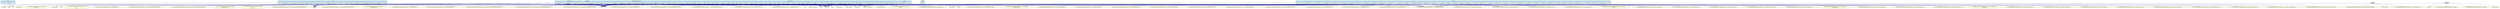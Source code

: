 digraph ModuleDependencies {
  rankdir=TB;
  compound=true;
  node [shape=box, style=filled, fillcolor=lightgrey];
  edge [color=navy, penwidth=1];

  subgraph cluster_0 {
    label="tools";
    style=filled;
    color=lightblue;
    node [style=filled, fillcolor=white];

    "astConverter.cts" [label="astConverter", tooltip="tools/astConverter.cts"];
    "dependencyGraph.cts" [label="dependencyGraph", tooltip="tools/dependencyGraph.cts"];
  }

  subgraph cluster_1 {
    label="lib";
    style=filled;
    color=lightblue;
    node [style=filled, fillcolor=white];

    "utils.ts" [label="utils", tooltip="lib/utils.ts"];
    "three.ts" [label="three", tooltip="lib/three.ts"];
    "logger.ts" [label="logger", tooltip="lib/logger.ts"];
    "pbrMaterialManager.ts" [label="pbrMaterialManager", tooltip="lib/pbrMaterialManager.ts"];
    "materials.ts" [label="materials", tooltip="lib/materials.ts"];
    "wallUtils.ts" [label="wallUtils", tooltip="lib/wallUtils.ts"];
    "roomLayouts.ts" [label="roomLayouts", tooltip="lib/roomLayouts.ts"];
    "defaultLayers.ts" [label="defaultLayers", tooltip="lib/defaultLayers.ts"];
    "modelManager.ts" [label="modelManager", tooltip="lib/modelManager.ts"];
    "geometry.ts" [label="geometry", tooltip="lib/geometry.ts"];
    "floorplanManager.ts" [label="floorplanManager", tooltip="lib/floorplanManager.ts"];
    "applianceCatalog.ts" [label="applianceCatalog", tooltip="lib/applianceCatalog.ts"];
    "generateModel.ts" [label="generateModel", tooltip="lib/generateModel.ts"];
    "materialPresetHelpers.ts" [label="materialPresetHelpers", tooltip="lib/materialPresetHelpers.ts"];
    "materialPresets.ts" [label="materialPresets", tooltip="lib/materialPresets.ts"];
    "materialUtils.ts" [label="materialUtils", tooltip="lib/materialUtils.ts"];
    "supabase.ts" [label="supabase", tooltip="lib/supabase.ts"];
  }

  subgraph cluster_2 {
    label="components/ui";
    style=filled;
    color=lightblue;
    node [style=filled, fillcolor=white];

    "card.tsx" [label="card", tooltip="components/ui/card.tsx"];
    "button.tsx" [label="button", tooltip="components/ui/button.tsx"];
    "scroll-area.tsx" [label="scroll-area", tooltip="components/ui/scroll-area.tsx"];
    "label.tsx" [label="label", tooltip="components/ui/label.tsx"];
    "input.tsx" [label="input", tooltip="components/ui/input.tsx"];
    "dialog.tsx" [label="dialog", tooltip="components/ui/dialog.tsx"];
    "tabs.tsx" [label="tabs", tooltip="components/ui/tabs.tsx"];
    "accordion.tsx" [label="accordion", tooltip="components/ui/accordion.tsx"];
    "alert-dialog.tsx" [label="alert-dialog", tooltip="components/ui/alert-dialog.tsx"];
    "alert.tsx" [label="alert", tooltip="components/ui/alert.tsx"];
    "aspect-ratio.tsx" [label="aspect-ratio", tooltip="components/ui/aspect-ratio.tsx"];
    "avatar.tsx" [label="avatar", tooltip="components/ui/avatar.tsx"];
    "badge.tsx" [label="badge", tooltip="components/ui/badge.tsx"];
    "calendar.tsx" [label="calendar", tooltip="components/ui/calendar.tsx"];
    "carousel.tsx" [label="carousel", tooltip="components/ui/carousel.tsx"];
    "checkbox.tsx" [label="checkbox", tooltip="components/ui/checkbox.tsx"];
    "collapsible.tsx" [label="collapsible", tooltip="components/ui/collapsible.tsx"];
    "command.tsx" [label="command", tooltip="components/ui/command.tsx"];
    "context-menu.tsx" [label="context-menu", tooltip="components/ui/context-menu.tsx"];
    "popover.tsx" [label="popover", tooltip="components/ui/popover.tsx"];
    "date-picker-with-range.tsx" [label="date-picker-with-range", tooltip="components/ui/date-picker-with-range.tsx"];
    "drawer.tsx" [label="drawer", tooltip="components/ui/drawer.tsx"];
    "dropdown-menu.tsx" [label="dropdown-menu", tooltip="components/ui/dropdown-menu.tsx"];
    "form.tsx" [label="form", tooltip="components/ui/form.tsx"];
    "hover-card.tsx" [label="hover-card", tooltip="components/ui/hover-card.tsx"];
    "menubar.tsx" [label="menubar", tooltip="components/ui/menubar.tsx"];
    "navigation-menu.tsx" [label="navigation-menu", tooltip="components/ui/navigation-menu.tsx"];
    "pagination.tsx" [label="pagination", tooltip="components/ui/pagination.tsx"];
    "progress.tsx" [label="progress", tooltip="components/ui/progress.tsx"];
    "radio-group.tsx" [label="radio-group", tooltip="components/ui/radio-group.tsx"];
    "resizable.tsx" [label="resizable", tooltip="components/ui/resizable.tsx"];
    "select.tsx" [label="select", tooltip="components/ui/select.tsx"];
    "separator.tsx" [label="separator", tooltip="components/ui/separator.tsx"];
    "sheet.tsx" [label="sheet", tooltip="components/ui/sheet.tsx"];
    "skeleton.tsx" [label="skeleton", tooltip="components/ui/skeleton.tsx"];
    "slider.tsx" [label="slider", tooltip="components/ui/slider.tsx"];
    "switch.tsx" [label="switch", tooltip="components/ui/switch.tsx"];
    "table.tsx" [label="table", tooltip="components/ui/table.tsx"];
    "textarea.tsx" [label="textarea", tooltip="components/ui/textarea.tsx"];
    "toast.tsx" [label="toast", tooltip="components/ui/toast.tsx"];
    "use-toast.ts" [label="use-toast", tooltip="components/ui/use-toast.ts"];
    "toaster.tsx" [label="toaster", tooltip="components/ui/toaster.tsx"];
    "toggle.tsx" [label="toggle", tooltip="components/ui/toggle.tsx"];
    "tooltip.tsx" [label="tooltip", tooltip="components/ui/tooltip.tsx"];
  }

  subgraph cluster_3 {
    label="components/floorplanner";
    style=filled;
    color=lightblue;
    node [style=filled, fillcolor=white];

    "LayersPanel.tsx" [label="LayersPanel", tooltip="components/floorplanner/LayersPanel.tsx"];
    "Toolbar.tsx" [label="Toolbar", tooltip="components/floorplanner/Toolbar.tsx"];
    "ThreeMaterialRenderer.tsx" [label="ThreeMaterialRenderer", tooltip="components/floorplanner/ThreeMaterialRenderer.tsx"];
    "ThreeRoomRenderer.tsx" [label="ThreeRoomRenderer", tooltip="components/floorplanner/ThreeRoomRenderer.tsx"];
    "Canvas.tsx" [label="Canvas", tooltip="components/floorplanner/Canvas.tsx"];
    "PropertiesPanel.tsx" [label="PropertiesPanel", tooltip="components/floorplanner/PropertiesPanel.tsx"];
    "ActionBar.tsx" [label="ActionBar", tooltip="components/floorplanner/ActionBar.tsx"];
    "CatalogDialog.tsx" [label="CatalogDialog", tooltip="components/floorplanner/CatalogDialog.tsx"];
    "CabinetDialog.tsx" [label="CabinetDialog", tooltip="components/floorplanner/CabinetDialog.tsx"];
    "MaterialRenderer.tsx" [label="MaterialRenderer", tooltip="components/floorplanner/MaterialRenderer.tsx"];
    "RoomElement.tsx" [label="RoomElement", tooltip="components/floorplanner/RoomElement.tsx"];
    "SaveLoadDialog.tsx" [label="SaveLoadDialog", tooltip="components/floorplanner/SaveLoadDialog.tsx"];
    "Toolbar.stories.tsx" [label="Toolbar.stories", tooltip="components/floorplanner/Toolbar.stories.tsx"];
  }

  subgraph cluster_4 {
    label="types";
    style=filled;
    color=lightblue;
    node [style=filled, fillcolor=white];

    "materials.ts" [label="materials", tooltip="types/materials.ts"];
    "shared.ts" [label="shared", tooltip="types/shared.ts"];
  }

  subgraph cluster_5 {
    label="components";
    style=filled;
    color=lightblue;
    node [style=filled, fillcolor=white];

    "home.tsx" [label="home", tooltip="components/home.tsx"];
    "ThreeMaterialRenderer.tsx" [label="ThreeMaterialRenderer", tooltip="components/ThreeMaterialRenderer.tsx"];
    "ObjModelTest.tsx" [label="ObjModelTest", tooltip="components/ObjModelTest.tsx"];
    "AddApplianceDialog.tsx" [label="AddApplianceDialog", tooltip="components/AddApplianceDialog.tsx"];
    "CatalogDialog.tsx" [label="CatalogDialog", tooltip="components/CatalogDialog.tsx"];
    "ThreeMaterialViewer.tsx" [label="ThreeMaterialViewer", tooltip="components/ThreeMaterialViewer.tsx"];
    "Toolbar.tsx" [label="Toolbar", tooltip="components/Toolbar.tsx"];
  }

  subgraph cluster_6 {
    label="hooks";
    style=filled;
    color=lightblue;
    node [style=filled, fillcolor=white];

    "useModel.ts" [label="useModel", tooltip="hooks/useModel.ts"];
    "useMaterialPreset.ts" [label="useMaterialPreset", tooltip="hooks/useMaterialPreset.ts"];
  }

  subgraph cluster_7 {
    label="lib/shaders";
    style=filled;
    color=lightblue;
    node [style=filled, fillcolor=white];

    "brushedMetal.ts" [label="brushedMetal", tooltip="lib/shaders/brushedMetal.ts"];
  }

  subgraph cluster_8 {
    label="stories";
    style=filled;
    color=lightblue;
    node [style=filled, fillcolor=white];

    "accordion.stories.tsx" [label="accordion.stories", tooltip="stories/accordion.stories.tsx"];
    "alert-dialog.stories.tsx" [label="alert-dialog.stories", tooltip="stories/alert-dialog.stories.tsx"];
    "alert.stories.tsx" [label="alert.stories", tooltip="stories/alert.stories.tsx"];
    "aspect-ratio.stories.tsx" [label="aspect-ratio.stories", tooltip="stories/aspect-ratio.stories.tsx"];
    "avatar.stories.tsx" [label="avatar.stories", tooltip="stories/avatar.stories.tsx"];
    "badge.stories.tsx" [label="badge.stories", tooltip="stories/badge.stories.tsx"];
    "button.stories.tsx" [label="button.stories", tooltip="stories/button.stories.tsx"];
    "calendar.stories.tsx" [label="calendar.stories", tooltip="stories/calendar.stories.tsx"];
    "card.stories.tsx" [label="card.stories", tooltip="stories/card.stories.tsx"];
    "carousel.stories.tsx" [label="carousel.stories", tooltip="stories/carousel.stories.tsx"];
    "checkbox.stories.tsx" [label="checkbox.stories", tooltip="stories/checkbox.stories.tsx"];
    "collapsible.stories.tsx" [label="collapsible.stories", tooltip="stories/collapsible.stories.tsx"];
    "command.stories.tsx" [label="command.stories", tooltip="stories/command.stories.tsx"];
    "context-menu.stories.tsx" [label="context-menu.stories", tooltip="stories/context-menu.stories.tsx"];
    "dialog.stories.tsx" [label="dialog.stories", tooltip="stories/dialog.stories.tsx"];
    "drawer.stories.tsx" [label="drawer.stories", tooltip="stories/drawer.stories.tsx"];
    "dropdown-menu.stories.tsx" [label="dropdown-menu.stories", tooltip="stories/dropdown-menu.stories.tsx"];
    "floorplanner-canvas.stories.tsx" [label="floorplanner-canvas.stories", tooltip="stories/floorplanner-canvas.stories.tsx"];
    "floorplanner-toolbar.stories.tsx" [label="floorplanner-toolbar.stories", tooltip="stories/floorplanner-toolbar.stories.tsx"];
    "hover-card.stories.tsx" [label="hover-card.stories", tooltip="stories/hover-card.stories.tsx"];
    "input.stories.tsx" [label="input.stories", tooltip="stories/input.stories.tsx"];
    "label.stories.tsx" [label="label.stories", tooltip="stories/label.stories.tsx"];
    "menubar.stories.tsx" [label="menubar.stories", tooltip="stories/menubar.stories.tsx"];
    "navigation-menu.stories.tsx" [label="navigation-menu.stories", tooltip="stories/navigation-menu.stories.tsx"];
    "pagination.stories.tsx" [label="pagination.stories", tooltip="stories/pagination.stories.tsx"];
    "popover.stories.tsx" [label="popover.stories", tooltip="stories/popover.stories.tsx"];
    "progress.stories.tsx" [label="progress.stories", tooltip="stories/progress.stories.tsx"];
    "radio-group.stories.tsx" [label="radio-group.stories", tooltip="stories/radio-group.stories.tsx"];
    "resizable.stories.tsx" [label="resizable.stories", tooltip="stories/resizable.stories.tsx"];
    "scroll-area.stories.tsx" [label="scroll-area.stories", tooltip="stories/scroll-area.stories.tsx"];
    "select.stories.tsx" [label="select.stories", tooltip="stories/select.stories.tsx"];
    "separator.stories.tsx" [label="separator.stories", tooltip="stories/separator.stories.tsx"];
    "sheet.stories.tsx" [label="sheet.stories", tooltip="stories/sheet.stories.tsx"];
    "skeleton.stories.tsx" [label="skeleton.stories", tooltip="stories/skeleton.stories.tsx"];
    "slider.stories.tsx" [label="slider.stories", tooltip="stories/slider.stories.tsx"];
    "switch.stories.tsx" [label="switch.stories", tooltip="stories/switch.stories.tsx"];
    "table.stories.tsx" [label="table.stories", tooltip="stories/table.stories.tsx"];
    "tabs.stories.tsx" [label="tabs.stories", tooltip="stories/tabs.stories.tsx"];
    "textarea.stories.tsx" [label="textarea.stories", tooltip="stories/textarea.stories.tsx"];
    "toggle.stories.tsx" [label="toggle.stories", tooltip="stories/toggle.stories.tsx"];
    "tooltip.stories.tsx" [label="tooltip.stories", tooltip="stories/tooltip.stories.tsx"];
  }

  subgraph cluster_9 {
    label="utils";
    style=filled;
    color=lightblue;
    node [style=filled, fillcolor=white];

    "materialUtils.ts" [label="materialUtils", tooltip="utils/materialUtils.ts"];
  }

  "typescript" [shape=ellipse, style=filled, fillcolor=lightyellow];
  "astConverter.cts" -> "typescript";
  "fs" [shape=ellipse, style=filled, fillcolor=lightyellow];
  "astConverter.cts" -> "fs";
  "path" [shape=ellipse, style=filled, fillcolor=lightyellow];
  "astConverter.cts" -> "path";
  "dependencyGraph.cts" -> "typescript";
  "dependencyGraph.cts" -> "fs";
  "dependencyGraph.cts" -> "path";
  "clsx" [shape=ellipse, style=filled, fillcolor=lightyellow];
  "utils.ts" -> "clsx";
  "tailwind-merge" [shape=ellipse, style=filled, fillcolor=lightyellow];
  "utils.ts" -> "tailwind-merge";
  "react" [shape=ellipse, style=filled, fillcolor=lightyellow];
  "card.tsx" -> "react";
  "@" [shape=ellipse, style=filled, fillcolor=lightyellow];
  "card.tsx" -> "@";
  "button.tsx" -> "react";
  "@radix-ui" [shape=ellipse, style=filled, fillcolor=lightyellow];
  "button.tsx" -> "@radix-ui";
  "class-variance-authority" [shape=ellipse, style=filled, fillcolor=lightyellow];
  "button.tsx" -> "class-variance-authority";
  "button.tsx" -> "@";
  "scroll-area.tsx" -> "react";
  "scroll-area.tsx" -> "@radix-ui";
  "scroll-area.tsx" -> "@";
  "LayersPanel.tsx" -> "react";
  "C:\Users\ftbal\TEMPOPLANNER\TempoPlanner-1\src\components\ui\card.tsx" [shape=ellipse, style=filled, fillcolor=lightyellow];
  "LayersPanel.tsx" -> "C:\Users\ftbal\TEMPOPLANNER\TempoPlanner-1\src\components\ui\card.tsx";
  "C:\Users\ftbal\TEMPOPLANNER\TempoPlanner-1\src\components\ui\button.tsx" [shape=ellipse, style=filled, fillcolor=lightyellow];
  "LayersPanel.tsx" -> "C:\Users\ftbal\TEMPOPLANNER\TempoPlanner-1\src\components\ui\button.tsx";
  "C:\Users\ftbal\TEMPOPLANNER\TempoPlanner-1\src\components\ui\scroll-area.tsx" [shape=ellipse, style=filled, fillcolor=lightyellow];
  "LayersPanel.tsx" -> "C:\Users\ftbal\TEMPOPLANNER\TempoPlanner-1\src\components\ui\scroll-area.tsx";
  "lucide-react" [shape=ellipse, style=filled, fillcolor=lightyellow];
  "LayersPanel.tsx" -> "lucide-react";
  "Toolbar.tsx" -> "react";
  "Toolbar.tsx" -> "C:\Users\ftbal\TEMPOPLANNER\TempoPlanner-1\src\components\ui\card.tsx";
  "Toolbar.tsx" -> "C:\Users\ftbal\TEMPOPLANNER\TempoPlanner-1\src\components\ui\button.tsx";
  "Toolbar.tsx" -> "C:\Users\ftbal\TEMPOPLANNER\TempoPlanner-1\src\components\ui\scroll-area.tsx";
  "C:\Users\ftbal\TEMPOPLANNER\TempoPlanner-1\src\components\floorplanner\LayersPanel.tsx" [shape=ellipse, style=filled, fillcolor=lightyellow];
  "Toolbar.tsx" -> "C:\Users\ftbal\TEMPOPLANNER\TempoPlanner-1\src\components\floorplanner\LayersPanel.tsx";
  "Toolbar.tsx" -> "lucide-react";
  "three.ts" -> "three";
  "three.ts" -> "three";
  "three.ts" -> "three";
  "materials.ts" -> "@";
  "C:\Users\ftbal\TEMPOPLANNER\TempoPlanner-1\src\types\materials.ts" [shape=ellipse, style=filled, fillcolor=lightyellow];
  "shared.ts" -> "C:\Users\ftbal\TEMPOPLANNER\TempoPlanner-1\src\types\materials.ts";
  "shared.ts" -> "react";
  "C:\Users\ftbal\TEMPOPLANNER\TempoPlanner-1\src\lib\three.ts" [shape=ellipse, style=filled, fillcolor=lightyellow];
  "pbrMaterialManager.ts" -> "C:\Users\ftbal\TEMPOPLANNER\TempoPlanner-1\src\lib\three.ts";
  "pbrMaterialManager.ts" -> "C:\Users\ftbal\TEMPOPLANNER\TempoPlanner-1\src\types\materials.ts";
  "C:\Users\ftbal\TEMPOPLANNER\TempoPlanner-1\src\lib\logger.ts" [shape=ellipse, style=filled, fillcolor=lightyellow];
  "pbrMaterialManager.ts" -> "C:\Users\ftbal\TEMPOPLANNER\TempoPlanner-1\src\lib\logger.ts";
  "ThreeMaterialRenderer.tsx" -> "react";
  "ThreeMaterialRenderer.tsx" -> "@";
  "ThreeMaterialRenderer.tsx" -> "@";
  "ThreeMaterialRenderer.tsx" -> "@";
  "ThreeMaterialRenderer.tsx" -> "three";
  "ThreeRoomRenderer.tsx" -> "react";
  "ThreeRoomRenderer.tsx" -> "@";
  "ThreeRoomRenderer.tsx" -> "three";
  "materials.ts" -> "@";
  "wallUtils.ts" -> "@";
  "Canvas.tsx" -> "react";
  "Canvas.tsx" -> "C:\Users\ftbal\TEMPOPLANNER\TempoPlanner-1\src\components\floorplanner\LayersPanel.tsx";
  "C:\Users\ftbal\TEMPOPLANNER\TempoPlanner-1\src\components\floorplanner\ThreeMaterialRenderer.tsx" [shape=ellipse, style=filled, fillcolor=lightyellow];
  "Canvas.tsx" -> "C:\Users\ftbal\TEMPOPLANNER\TempoPlanner-1\src\components\floorplanner\ThreeMaterialRenderer.tsx";
  "C:\Users\ftbal\TEMPOPLANNER\TempoPlanner-1\src\components\floorplanner\ThreeRoomRenderer.tsx" [shape=ellipse, style=filled, fillcolor=lightyellow];
  "Canvas.tsx" -> "C:\Users\ftbal\TEMPOPLANNER\TempoPlanner-1\src\components\floorplanner\ThreeRoomRenderer.tsx";
  "Canvas.tsx" -> "@";
  "Canvas.tsx" -> "@";
  "Canvas.tsx" -> "@";
  "Canvas.tsx" -> "@";
  "Canvas.tsx" -> "@";
  "label.tsx" -> "react";
  "label.tsx" -> "@radix-ui";
  "label.tsx" -> "class-variance-authority";
  "label.tsx" -> "@";
  "input.tsx" -> "react";
  "input.tsx" -> "@";
  "PropertiesPanel.tsx" -> "react";
  "PropertiesPanel.tsx" -> "C:\Users\ftbal\TEMPOPLANNER\TempoPlanner-1\src\components\ui\card.tsx";
  "C:\Users\ftbal\TEMPOPLANNER\TempoPlanner-1\src\components\ui\label.tsx" [shape=ellipse, style=filled, fillcolor=lightyellow];
  "PropertiesPanel.tsx" -> "C:\Users\ftbal\TEMPOPLANNER\TempoPlanner-1\src\components\ui\label.tsx";
  "C:\Users\ftbal\TEMPOPLANNER\TempoPlanner-1\src\components\ui\input.tsx" [shape=ellipse, style=filled, fillcolor=lightyellow];
  "PropertiesPanel.tsx" -> "C:\Users\ftbal\TEMPOPLANNER\TempoPlanner-1\src\components\ui\input.tsx";
  "ActionBar.tsx" -> "react";
  "ActionBar.tsx" -> "C:\Users\ftbal\TEMPOPLANNER\TempoPlanner-1\src\components\ui\button.tsx";
  "ActionBar.tsx" -> "lucide-react";
  "dialog.tsx" -> "react";
  "dialog.tsx" -> "@radix-ui";
  "dialog.tsx" -> "@radix-ui";
  "dialog.tsx" -> "@";
  "tabs.tsx" -> "react";
  "tabs.tsx" -> "@radix-ui";
  "tabs.tsx" -> "@";
  "roomLayouts.ts" -> "@";
  "CatalogDialog.tsx" -> "react";
  "CatalogDialog.tsx" -> "@";
  "CatalogDialog.tsx" -> "@";
  "CatalogDialog.tsx" -> "@";
  "CatalogDialog.tsx" -> "@";
  "CatalogDialog.tsx" -> "@";
  "CatalogDialog.tsx" -> "@";
  "CatalogDialog.tsx" -> "lucide-react";
  "defaultLayers.ts" -> "@";
  "home.tsx" -> "react";
  "C:\Users\ftbal\TEMPOPLANNER\TempoPlanner-1\src\components\floorplanner\Toolbar.tsx" [shape=ellipse, style=filled, fillcolor=lightyellow];
  "home.tsx" -> "C:\Users\ftbal\TEMPOPLANNER\TempoPlanner-1\src\components\floorplanner\Toolbar.tsx";
  "C:\Users\ftbal\TEMPOPLANNER\TempoPlanner-1\src\components\floorplanner\Canvas.tsx" [shape=ellipse, style=filled, fillcolor=lightyellow];
  "home.tsx" -> "C:\Users\ftbal\TEMPOPLANNER\TempoPlanner-1\src\components\floorplanner\Canvas.tsx";
  "C:\Users\ftbal\TEMPOPLANNER\TempoPlanner-1\src\components\floorplanner\PropertiesPanel.tsx" [shape=ellipse, style=filled, fillcolor=lightyellow];
  "home.tsx" -> "C:\Users\ftbal\TEMPOPLANNER\TempoPlanner-1\src\components\floorplanner\PropertiesPanel.tsx";
  "C:\Users\ftbal\TEMPOPLANNER\TempoPlanner-1\src\components\floorplanner\ActionBar.tsx" [shape=ellipse, style=filled, fillcolor=lightyellow];
  "home.tsx" -> "C:\Users\ftbal\TEMPOPLANNER\TempoPlanner-1\src\components\floorplanner\ActionBar.tsx";
  "C:\Users\ftbal\TEMPOPLANNER\TempoPlanner-1\src\components\floorplanner\CatalogDialog.tsx" [shape=ellipse, style=filled, fillcolor=lightyellow];
  "home.tsx" -> "C:\Users\ftbal\TEMPOPLANNER\TempoPlanner-1\src\components\floorplanner\CatalogDialog.tsx";
  "home.tsx" -> "@";
  "C:\Users\ftbal\TEMPOPLANNER\TempoPlanner-1\src\lib\defaultLayers.ts" [shape=ellipse, style=filled, fillcolor=lightyellow];
  "home.tsx" -> "C:\Users\ftbal\TEMPOPLANNER\TempoPlanner-1\src\lib\defaultLayers.ts";
  "C:\Users\ftbal\TEMPOPLANNER\TempoPlanner-1\src\lib\roomLayouts.ts" [shape=ellipse, style=filled, fillcolor=lightyellow];
  "home.tsx" -> "C:\Users\ftbal\TEMPOPLANNER\TempoPlanner-1\src\lib\roomLayouts.ts";
  "modelManager.ts" -> "C:\Users\ftbal\TEMPOPLANNER\TempoPlanner-1\src\lib\three.ts";
  "modelManager.ts" -> "three";
  "modelManager.ts" -> "three";
  "modelManager.ts" -> "three";
  "modelManager.ts" -> "three";
  "modelManager.ts" -> "C:\Users\ftbal\TEMPOPLANNER\TempoPlanner-1\src\lib\logger.ts";
  "useModel.ts" -> "react";
  "useMaterialPreset.ts" -> "react";
  "useMaterialPreset.ts" -> "C:\Users\ftbal\TEMPOPLANNER\TempoPlanner-1\src\types\materials.ts";
  "ThreeMaterialRenderer.tsx" -> "react";
  "ThreeMaterialRenderer.tsx" -> "@";
  "ThreeMaterialRenderer.tsx" -> "three";
  "ThreeMaterialRenderer.tsx" -> "three";
  "ThreeMaterialRenderer.tsx" -> "three";
  "C:\Users\ftbal\TEMPOPLANNER\TempoPlanner-1\src\lib\modelManager.ts" [shape=ellipse, style=filled, fillcolor=lightyellow];
  "ThreeMaterialRenderer.tsx" -> "C:\Users\ftbal\TEMPOPLANNER\TempoPlanner-1\src\lib\modelManager.ts";
  "C:\Users\ftbal\TEMPOPLANNER\TempoPlanner-1\src\hooks\useModel.ts" [shape=ellipse, style=filled, fillcolor=lightyellow];
  "ThreeMaterialRenderer.tsx" -> "C:\Users\ftbal\TEMPOPLANNER\TempoPlanner-1\src\hooks\useModel.ts";
  "C:\Users\ftbal\TEMPOPLANNER\TempoPlanner-1\src\hooks\useMaterialPreset.ts" [shape=ellipse, style=filled, fillcolor=lightyellow];
  "ThreeMaterialRenderer.tsx" -> "C:\Users\ftbal\TEMPOPLANNER\TempoPlanner-1\src\hooks\useMaterialPreset.ts";
  "ThreeMaterialRenderer.tsx" -> "@";
  "ThreeMaterialRenderer.tsx" -> "@";
  "ThreeMaterialRenderer.tsx" -> "@";
  "ThreeMaterialRenderer.tsx" -> "@";
  "ObjModelTest.tsx" -> "react";
  "ObjModelTest.tsx" -> "@";
  "C:\Users\ftbal\TEMPOPLANNER\TempoPlanner-1\src\components\ThreeMaterialRenderer.tsx" [shape=ellipse, style=filled, fillcolor=lightyellow];
  "ObjModelTest.tsx" -> "C:\Users\ftbal\TEMPOPLANNER\TempoPlanner-1\src\components\ThreeMaterialRenderer.tsx";
  "react-router-dom" [shape=ellipse, style=filled, fillcolor=lightyellow];
  "App.tsx" -> "react-router-dom";
  "C:\Users\ftbal\TEMPOPLANNER\TempoPlanner-1\src\components\home.tsx" [shape=ellipse, style=filled, fillcolor=lightyellow];
  "App.tsx" -> "C:\Users\ftbal\TEMPOPLANNER\TempoPlanner-1\src\components\home.tsx";
  "C:\Users\ftbal\TEMPOPLANNER\TempoPlanner-1\src\components\ObjModelTest.tsx" [shape=ellipse, style=filled, fillcolor=lightyellow];
  "App.tsx" -> "C:\Users\ftbal\TEMPOPLANNER\TempoPlanner-1\src\components\ObjModelTest.tsx";
  "App.tsx" -> "react";
  "main.tsx" -> "react";
  "react-dom" [shape=ellipse, style=filled, fillcolor=lightyellow];
  "main.tsx" -> "react-dom";
  "C:\Users\ftbal\TEMPOPLANNER\TempoPlanner-1\src\App.tsx" [shape=ellipse, style=filled, fillcolor=lightyellow];
  "main.tsx" -> "C:\Users\ftbal\TEMPOPLANNER\TempoPlanner-1\src\App.tsx";
  "C:\Users\ftbal\TEMPOPLANNER\TempoPlanner-1\src\index.css" [shape=ellipse, style=filled, fillcolor=lightyellow];
  "main.tsx" -> "C:\Users\ftbal\TEMPOPLANNER\TempoPlanner-1\src\index.css";
  "tempo-devtools" [shape=ellipse, style=filled, fillcolor=lightyellow];
  "main.tsx" -> "tempo-devtools";
  "AddApplianceDialog.tsx" -> "@radix-ui";
  "AddApplianceDialog.tsx" -> "react";
  "CatalogDialog.tsx" -> "@radix-ui";
  "CatalogDialog.tsx" -> "react";
  "ThreeMaterialViewer.tsx" -> "react";
  "ThreeMaterialViewer.tsx" -> "three";
  "ThreeMaterialViewer.tsx" -> "three";
  "ThreeMaterialViewer.tsx" -> "three";
  "ThreeMaterialViewer.tsx" -> "three";
  "ThreeMaterialViewer.tsx" -> "@";
  "ThreeMaterialViewer.tsx" -> "@";
  "ThreeMaterialViewer.tsx" -> "@";
  "ThreeMaterialViewer.tsx" -> "@";
  "ThreeMaterialViewer.tsx" -> "@";
  "ThreeMaterialViewer.tsx" -> "@";
  "ThreeMaterialViewer.tsx" -> "@";
  "Toolbar.tsx" -> "react";
  "C:\Users\ftbal\TEMPOPLANNER\TempoPlanner-1\src\components\CatalogDialog.tsx" [shape=ellipse, style=filled, fillcolor=lightyellow];
  "Toolbar.tsx" -> "C:\Users\ftbal\TEMPOPLANNER\TempoPlanner-1\src\components\CatalogDialog.tsx";
  "CabinetDialog.tsx" -> "react";
  "CabinetDialog.tsx" -> "@";
  "CabinetDialog.tsx" -> "@";
  "CabinetDialog.tsx" -> "@";
  "CabinetDialog.tsx" -> "@";
  "CabinetDialog.tsx" -> "@";
  "CabinetDialog.tsx" -> "lucide-react";
  "MaterialRenderer.tsx" -> "react";
  "MaterialRenderer.tsx" -> "@";
  "RoomElement.tsx" -> "react";
  "RoomElement.tsx" -> "C:\Users\ftbal\TEMPOPLANNER\TempoPlanner-1\src\components\floorplanner\ThreeRoomRenderer.tsx";
  "RoomElement.tsx" -> "@";
  "geometry.ts" -> "@";
  "floorplanManager.ts" -> "@";
  "floorplanManager.ts" -> "@";
  "SaveLoadDialog.tsx" -> "react";
  "SaveLoadDialog.tsx" -> "@";
  "SaveLoadDialog.tsx" -> "@";
  "SaveLoadDialog.tsx" -> "@";
  "SaveLoadDialog.tsx" -> "@";
  "SaveLoadDialog.tsx" -> "@";
  "SaveLoadDialog.tsx" -> "@";
  "SaveLoadDialog.tsx" -> "@";
  "SaveLoadDialog.tsx" -> "lucide-react";
  "@storybook" [shape=ellipse, style=filled, fillcolor=lightyellow];
  "Toolbar.stories.tsx" -> "@storybook";
  "Toolbar.stories.tsx" -> "C:\Users\ftbal\TEMPOPLANNER\TempoPlanner-1\src\components\floorplanner\Toolbar.tsx";
  "accordion.tsx" -> "react";
  "accordion.tsx" -> "@radix-ui";
  "accordion.tsx" -> "@radix-ui";
  "accordion.tsx" -> "@";
  "alert-dialog.tsx" -> "react";
  "alert-dialog.tsx" -> "@radix-ui";
  "alert-dialog.tsx" -> "@";
  "alert-dialog.tsx" -> "@";
  "alert.tsx" -> "react";
  "alert.tsx" -> "class-variance-authority";
  "alert.tsx" -> "@";
  "aspect-ratio.tsx" -> "@radix-ui";
  "avatar.tsx" -> "react";
  "avatar.tsx" -> "@radix-ui";
  "avatar.tsx" -> "@";
  "badge.tsx" -> "react";
  "badge.tsx" -> "class-variance-authority";
  "badge.tsx" -> "@";
  "calendar.tsx" -> "react";
  "calendar.tsx" -> "@radix-ui";
  "react-day-picker" [shape=ellipse, style=filled, fillcolor=lightyellow];
  "calendar.tsx" -> "react-day-picker";
  "calendar.tsx" -> "@";
  "calendar.tsx" -> "@";
  "carousel.tsx" -> "react";
  "carousel.tsx" -> "@radix-ui";
  "embla-carousel-react" [shape=ellipse, style=filled, fillcolor=lightyellow];
  "carousel.tsx" -> "embla-carousel-react";
  "carousel.tsx" -> "@";
  "carousel.tsx" -> "@";
  "checkbox.tsx" -> "react";
  "checkbox.tsx" -> "@radix-ui";
  "checkbox.tsx" -> "@radix-ui";
  "C:\Users\ftbal\TEMPOPLANNER\TempoPlanner-1\src\lib\utils.ts" [shape=ellipse, style=filled, fillcolor=lightyellow];
  "checkbox.tsx" -> "C:\Users\ftbal\TEMPOPLANNER\TempoPlanner-1\src\lib\utils.ts";
  "collapsible.tsx" -> "@radix-ui";
  "command.tsx" -> "react";
  "command.tsx" -> "@radix-ui";
  "command.tsx" -> "@radix-ui";
  "cmdk" [shape=ellipse, style=filled, fillcolor=lightyellow];
  "command.tsx" -> "cmdk";
  "command.tsx" -> "@";
  "command.tsx" -> "@";
  "context-menu.tsx" -> "react";
  "context-menu.tsx" -> "@radix-ui";
  "context-menu.tsx" -> "@radix-ui";
  "context-menu.tsx" -> "@";
  "popover.tsx" -> "react";
  "popover.tsx" -> "@radix-ui";
  "popover.tsx" -> "@";
  "date-picker-with-range.tsx" -> "react";
  "date-fns" [shape=ellipse, style=filled, fillcolor=lightyellow];
  "date-picker-with-range.tsx" -> "date-fns";
  "date-picker-with-range.tsx" -> "lucide-react";
  "date-picker-with-range.tsx" -> "react-day-picker";
  "date-picker-with-range.tsx" -> "@";
  "date-picker-with-range.tsx" -> "@";
  "date-picker-with-range.tsx" -> "@";
  "date-picker-with-range.tsx" -> "@";
  "drawer.tsx" -> "react";
  "vaul" [shape=ellipse, style=filled, fillcolor=lightyellow];
  "drawer.tsx" -> "vaul";
  "drawer.tsx" -> "@";
  "dropdown-menu.tsx" -> "react";
  "dropdown-menu.tsx" -> "@radix-ui";
  "dropdown-menu.tsx" -> "@radix-ui";
  "dropdown-menu.tsx" -> "@";
  "form.tsx" -> "react";
  "form.tsx" -> "@radix-ui";
  "form.tsx" -> "@radix-ui";
  "react-hook-form" [shape=ellipse, style=filled, fillcolor=lightyellow];
  "form.tsx" -> "react-hook-form";
  "form.tsx" -> "@";
  "form.tsx" -> "@";
  "hover-card.tsx" -> "react";
  "hover-card.tsx" -> "@radix-ui";
  "hover-card.tsx" -> "@";
  "menubar.tsx" -> "react";
  "menubar.tsx" -> "@radix-ui";
  "menubar.tsx" -> "@radix-ui";
  "menubar.tsx" -> "@";
  "navigation-menu.tsx" -> "react";
  "navigation-menu.tsx" -> "@radix-ui";
  "navigation-menu.tsx" -> "@radix-ui";
  "navigation-menu.tsx" -> "class-variance-authority";
  "navigation-menu.tsx" -> "@";
  "pagination.tsx" -> "react";
  "pagination.tsx" -> "@radix-ui";
  "pagination.tsx" -> "@";
  "pagination.tsx" -> "@";
  "progress.tsx" -> "react";
  "progress.tsx" -> "@radix-ui";
  "progress.tsx" -> "@";
  "radio-group.tsx" -> "react";
  "radio-group.tsx" -> "@radix-ui";
  "radio-group.tsx" -> "@radix-ui";
  "radio-group.tsx" -> "@";
  "resizable.tsx" -> "@radix-ui";
  "react-resizable-panels" [shape=ellipse, style=filled, fillcolor=lightyellow];
  "resizable.tsx" -> "react-resizable-panels";
  "resizable.tsx" -> "@";
  "select.tsx" -> "react";
  "select.tsx" -> "@radix-ui";
  "select.tsx" -> "@radix-ui";
  "select.tsx" -> "@";
  "separator.tsx" -> "react";
  "separator.tsx" -> "@radix-ui";
  "separator.tsx" -> "@";
  "sheet.tsx" -> "react";
  "sheet.tsx" -> "@radix-ui";
  "sheet.tsx" -> "@radix-ui";
  "sheet.tsx" -> "class-variance-authority";
  "sheet.tsx" -> "@";
  "skeleton.tsx" -> "@";
  "slider.tsx" -> "react";
  "slider.tsx" -> "@radix-ui";
  "slider.tsx" -> "@";
  "switch.tsx" -> "react";
  "switch.tsx" -> "@radix-ui";
  "switch.tsx" -> "@";
  "table.tsx" -> "react";
  "table.tsx" -> "@";
  "textarea.tsx" -> "react";
  "textarea.tsx" -> "@";
  "toast.tsx" -> "react";
  "toast.tsx" -> "@radix-ui";
  "toast.tsx" -> "@radix-ui";
  "toast.tsx" -> "class-variance-authority";
  "toast.tsx" -> "@";
  "use-toast.ts" -> "react";
  "use-toast.ts" -> "@";
  "toaster.tsx" -> "@";
  "toaster.tsx" -> "@";
  "toggle.tsx" -> "react";
  "toggle.tsx" -> "@radix-ui";
  "toggle.tsx" -> "class-variance-authority";
  "toggle.tsx" -> "@";
  "tooltip.tsx" -> "react";
  "tooltip.tsx" -> "@radix-ui";
  "tooltip.tsx" -> "@";
  "applianceCatalog.ts" -> "@";
  "generateModel.ts" -> "@";
  "generateModel.ts" -> "three";
  "generateModel.ts" -> "fs";
  "generateModel.ts" -> "path";
  "materialPresetHelpers.ts" -> "@";
  "materialUtils.ts" -> "@";
  "C:\Users\ftbal\TEMPOPLANNER\TempoPlanner-1\src\types\shared.ts" [shape=ellipse, style=filled, fillcolor=lightyellow];
  "materialUtils.ts" -> "C:\Users\ftbal\TEMPOPLANNER\TempoPlanner-1\src\types\shared.ts";
  "@supabase" [shape=ellipse, style=filled, fillcolor=lightyellow];
  "supabase.ts" -> "@supabase";
  "brushedMetal.ts" -> "@";
  "C:\Users\ftbal\TEMPOPLANNER\TempoPlanner-1\src\components\ui\accordion.tsx" [shape=ellipse, style=filled, fillcolor=lightyellow];
  "accordion.stories.tsx" -> "C:\Users\ftbal\TEMPOPLANNER\TempoPlanner-1\src\components\ui\accordion.tsx";
  "C:\Users\ftbal\TEMPOPLANNER\TempoPlanner-1\src\components\ui\alert-dialog.tsx" [shape=ellipse, style=filled, fillcolor=lightyellow];
  "alert-dialog.stories.tsx" -> "C:\Users\ftbal\TEMPOPLANNER\TempoPlanner-1\src\components\ui\alert-dialog.tsx";
  "alert-dialog.stories.tsx" -> "C:\Users\ftbal\TEMPOPLANNER\TempoPlanner-1\src\components\ui\button.tsx";
  "alert.stories.tsx" -> "@radix-ui";
  "C:\Users\ftbal\TEMPOPLANNER\TempoPlanner-1\src\components\ui\alert.tsx" [shape=ellipse, style=filled, fillcolor=lightyellow];
  "alert.stories.tsx" -> "C:\Users\ftbal\TEMPOPLANNER\TempoPlanner-1\src\components\ui\alert.tsx";
  "C:\Users\ftbal\TEMPOPLANNER\TempoPlanner-1\src\components\ui\aspect-ratio.tsx" [shape=ellipse, style=filled, fillcolor=lightyellow];
  "aspect-ratio.stories.tsx" -> "C:\Users\ftbal\TEMPOPLANNER\TempoPlanner-1\src\components\ui\aspect-ratio.tsx";
  "C:\Users\ftbal\TEMPOPLANNER\TempoPlanner-1\src\components\ui\avatar.tsx" [shape=ellipse, style=filled, fillcolor=lightyellow];
  "avatar.stories.tsx" -> "C:\Users\ftbal\TEMPOPLANNER\TempoPlanner-1\src\components\ui\avatar.tsx";
  "C:\Users\ftbal\TEMPOPLANNER\TempoPlanner-1\src\components\ui\badge.tsx" [shape=ellipse, style=filled, fillcolor=lightyellow];
  "badge.stories.tsx" -> "C:\Users\ftbal\TEMPOPLANNER\TempoPlanner-1\src\components\ui\badge.tsx";
  "button.stories.tsx" -> "lucide-react";
  "button.stories.tsx" -> "C:\Users\ftbal\TEMPOPLANNER\TempoPlanner-1\src\components\ui\button.tsx";
  "C:\Users\ftbal\TEMPOPLANNER\TempoPlanner-1\src\components\ui\calendar.tsx" [shape=ellipse, style=filled, fillcolor=lightyellow];
  "calendar.stories.tsx" -> "C:\Users\ftbal\TEMPOPLANNER\TempoPlanner-1\src\components\ui\calendar.tsx";
  "calendar.stories.tsx" -> "@radix-ui";
  "C:\Users\ftbal\TEMPOPLANNER\TempoPlanner-1\src\components\ui\popover.tsx" [shape=ellipse, style=filled, fillcolor=lightyellow];
  "calendar.stories.tsx" -> "C:\Users\ftbal\TEMPOPLANNER\TempoPlanner-1\src\components\ui\popover.tsx";
  "C:\Users\ftbal\TEMPOPLANNER\TempoPlanner-1\src\components\ui\select.tsx" [shape=ellipse, style=filled, fillcolor=lightyellow];
  "calendar.stories.tsx" -> "C:\Users\ftbal\TEMPOPLANNER\TempoPlanner-1\src\components\ui\select.tsx";
  "calendar.stories.tsx" -> "C:\Users\ftbal\TEMPOPLANNER\TempoPlanner-1\src\components\ui\button.tsx";
  "calendar.stories.tsx" -> "react";
  "calendar.stories.tsx" -> "react-day-picker";
  "calendar.stories.tsx" -> "date-fns";
  "card.stories.tsx" -> "@radix-ui";
  "card.stories.tsx" -> "C:\Users\ftbal\TEMPOPLANNER\TempoPlanner-1\src\components\ui\button.tsx";
  "card.stories.tsx" -> "C:\Users\ftbal\TEMPOPLANNER\TempoPlanner-1\src\components\ui\card.tsx";
  "C:\Users\ftbal\TEMPOPLANNER\TempoPlanner-1\src\components\ui\switch.tsx" [shape=ellipse, style=filled, fillcolor=lightyellow];
  "card.stories.tsx" -> "C:\Users\ftbal\TEMPOPLANNER\TempoPlanner-1\src\components\ui\switch.tsx";
  "card.stories.tsx" -> "C:\Users\ftbal\TEMPOPLANNER\TempoPlanner-1\src\components\ui\input.tsx";
  "card.stories.tsx" -> "C:\Users\ftbal\TEMPOPLANNER\TempoPlanner-1\src\components\ui\label.tsx";
  "card.stories.tsx" -> "C:\Users\ftbal\TEMPOPLANNER\TempoPlanner-1\src\components\ui\select.tsx";
  "carousel.stories.tsx" -> "C:\Users\ftbal\TEMPOPLANNER\TempoPlanner-1\src\components\ui\card.tsx";
  "C:\Users\ftbal\TEMPOPLANNER\TempoPlanner-1\src\components\ui\carousel.tsx" [shape=ellipse, style=filled, fillcolor=lightyellow];
  "carousel.stories.tsx" -> "C:\Users\ftbal\TEMPOPLANNER\TempoPlanner-1\src\components\ui\carousel.tsx";
  "C:\Users\ftbal\TEMPOPLANNER\TempoPlanner-1\src\components\ui\checkbox.tsx" [shape=ellipse, style=filled, fillcolor=lightyellow];
  "checkbox.stories.tsx" -> "C:\Users\ftbal\TEMPOPLANNER\TempoPlanner-1\src\components\ui\checkbox.tsx";
  "collapsible.stories.tsx" -> "lucide-react";
  "collapsible.stories.tsx" -> "C:\Users\ftbal\TEMPOPLANNER\TempoPlanner-1\src\components\ui\button.tsx";
  "C:\Users\ftbal\TEMPOPLANNER\TempoPlanner-1\src\components\ui\collapsible.tsx" [shape=ellipse, style=filled, fillcolor=lightyellow];
  "collapsible.stories.tsx" -> "C:\Users\ftbal\TEMPOPLANNER\TempoPlanner-1\src\components\ui\collapsible.tsx";
  "command.stories.tsx" -> "@radix-ui";
  "C:\Users\ftbal\TEMPOPLANNER\TempoPlanner-1\src\components\ui\command.tsx" [shape=ellipse, style=filled, fillcolor=lightyellow];
  "command.stories.tsx" -> "C:\Users\ftbal\TEMPOPLANNER\TempoPlanner-1\src\components\ui\command.tsx";
  "C:\Users\ftbal\TEMPOPLANNER\TempoPlanner-1\src\components\ui\context-menu.tsx" [shape=ellipse, style=filled, fillcolor=lightyellow];
  "context-menu.stories.tsx" -> "C:\Users\ftbal\TEMPOPLANNER\TempoPlanner-1\src\components\ui\context-menu.tsx";
  "dialog.stories.tsx" -> "C:\Users\ftbal\TEMPOPLANNER\TempoPlanner-1\src\components\ui\button.tsx";
  "C:\Users\ftbal\TEMPOPLANNER\TempoPlanner-1\src\components\ui\dialog.tsx" [shape=ellipse, style=filled, fillcolor=lightyellow];
  "dialog.stories.tsx" -> "C:\Users\ftbal\TEMPOPLANNER\TempoPlanner-1\src\components\ui\dialog.tsx";
  "dialog.stories.tsx" -> "C:\Users\ftbal\TEMPOPLANNER\TempoPlanner-1\src\components\ui\input.tsx";
  "dialog.stories.tsx" -> "C:\Users\ftbal\TEMPOPLANNER\TempoPlanner-1\src\components\ui\label.tsx";
  "drawer.stories.tsx" -> "C:\Users\ftbal\TEMPOPLANNER\TempoPlanner-1\src\components\ui\button.tsx";
  "C:\Users\ftbal\TEMPOPLANNER\TempoPlanner-1\src\components\ui\drawer.tsx" [shape=ellipse, style=filled, fillcolor=lightyellow];
  "drawer.stories.tsx" -> "C:\Users\ftbal\TEMPOPLANNER\TempoPlanner-1\src\components\ui\drawer.tsx";
  "dropdown-menu.stories.tsx" -> "lucide-react";
  "dropdown-menu.stories.tsx" -> "C:\Users\ftbal\TEMPOPLANNER\TempoPlanner-1\src\components\ui\button.tsx";
  "C:\Users\ftbal\TEMPOPLANNER\TempoPlanner-1\src\components\ui\dropdown-menu.tsx" [shape=ellipse, style=filled, fillcolor=lightyellow];
  "dropdown-menu.stories.tsx" -> "C:\Users\ftbal\TEMPOPLANNER\TempoPlanner-1\src\components\ui\dropdown-menu.tsx";
  "floorplanner-canvas.stories.tsx" -> "@storybook";
  "floorplanner-canvas.stories.tsx" -> "C:\Users\ftbal\TEMPOPLANNER\TempoPlanner-1\src\components\floorplanner\Canvas.tsx";
  "floorplanner-toolbar.stories.tsx" -> "@storybook";
  "floorplanner-toolbar.stories.tsx" -> "C:\Users\ftbal\TEMPOPLANNER\TempoPlanner-1\src\components\floorplanner\Toolbar.tsx";
  "hover-card.stories.tsx" -> "lucide-react";
  "hover-card.stories.tsx" -> "C:\Users\ftbal\TEMPOPLANNER\TempoPlanner-1\src\components\ui\avatar.tsx";
  "hover-card.stories.tsx" -> "C:\Users\ftbal\TEMPOPLANNER\TempoPlanner-1\src\components\ui\button.tsx";
  "C:\Users\ftbal\TEMPOPLANNER\TempoPlanner-1\src\components\ui\hover-card.tsx" [shape=ellipse, style=filled, fillcolor=lightyellow];
  "hover-card.stories.tsx" -> "C:\Users\ftbal\TEMPOPLANNER\TempoPlanner-1\src\components\ui\hover-card.tsx";
  "input.stories.tsx" -> "C:\Users\ftbal\TEMPOPLANNER\TempoPlanner-1\src\components\ui\button.tsx";
  "input.stories.tsx" -> "C:\Users\ftbal\TEMPOPLANNER\TempoPlanner-1\src\components\ui\input.tsx";
  "input.stories.tsx" -> "C:\Users\ftbal\TEMPOPLANNER\TempoPlanner-1\src\components\ui\label.tsx";
  "label.stories.tsx" -> "C:\Users\ftbal\TEMPOPLANNER\TempoPlanner-1\src\components\ui\label.tsx";
  "C:\Users\ftbal\TEMPOPLANNER\TempoPlanner-1\src\components\ui\menubar.tsx" [shape=ellipse, style=filled, fillcolor=lightyellow];
  "menubar.stories.tsx" -> "C:\Users\ftbal\TEMPOPLANNER\TempoPlanner-1\src\components\ui\menubar.tsx";
  "C:\Users\ftbal\TEMPOPLANNER\TempoPlanner-1\src\components\ui\navigation-menu.tsx" [shape=ellipse, style=filled, fillcolor=lightyellow];
  "navigation-menu.stories.tsx" -> "C:\Users\ftbal\TEMPOPLANNER\TempoPlanner-1\src\components\ui\navigation-menu.tsx";
  "navigation-menu.stories.tsx" -> "@radix-ui";
  "C:\Users\ftbal\TEMPOPLANNER\TempoPlanner-1\src\components\ui\pagination.tsx" [shape=ellipse, style=filled, fillcolor=lightyellow];
  "pagination.stories.tsx" -> "C:\Users\ftbal\TEMPOPLANNER\TempoPlanner-1\src\components\ui\pagination.tsx";
  "popover.stories.tsx" -> "lucide-react";
  "popover.stories.tsx" -> "C:\Users\ftbal\TEMPOPLANNER\TempoPlanner-1\src\components\ui\button.tsx";
  "popover.stories.tsx" -> "C:\Users\ftbal\TEMPOPLANNER\TempoPlanner-1\src\components\ui\input.tsx";
  "popover.stories.tsx" -> "C:\Users\ftbal\TEMPOPLANNER\TempoPlanner-1\src\components\ui\label.tsx";
  "popover.stories.tsx" -> "C:\Users\ftbal\TEMPOPLANNER\TempoPlanner-1\src\components\ui\popover.tsx";
  "C:\Users\ftbal\TEMPOPLANNER\TempoPlanner-1\src\components\ui\progress.tsx" [shape=ellipse, style=filled, fillcolor=lightyellow];
  "progress.stories.tsx" -> "C:\Users\ftbal\TEMPOPLANNER\TempoPlanner-1\src\components\ui\progress.tsx";
  "radio-group.stories.tsx" -> "C:\Users\ftbal\TEMPOPLANNER\TempoPlanner-1\src\components\ui\label.tsx";
  "C:\Users\ftbal\TEMPOPLANNER\TempoPlanner-1\src\components\ui\radio-group.tsx" [shape=ellipse, style=filled, fillcolor=lightyellow];
  "radio-group.stories.tsx" -> "C:\Users\ftbal\TEMPOPLANNER\TempoPlanner-1\src\components\ui\radio-group.tsx";
  "C:\Users\ftbal\TEMPOPLANNER\TempoPlanner-1\src\components\ui\resizable.tsx" [shape=ellipse, style=filled, fillcolor=lightyellow];
  "resizable.stories.tsx" -> "C:\Users\ftbal\TEMPOPLANNER\TempoPlanner-1\src\components\ui\resizable.tsx";
  "scroll-area.stories.tsx" -> "react";
  "scroll-area.stories.tsx" -> "C:\Users\ftbal\TEMPOPLANNER\TempoPlanner-1\src\components\ui\scroll-area.tsx";
  "C:\Users\ftbal\TEMPOPLANNER\TempoPlanner-1\src\components\ui\separator.tsx" [shape=ellipse, style=filled, fillcolor=lightyellow];
  "scroll-area.stories.tsx" -> "C:\Users\ftbal\TEMPOPLANNER\TempoPlanner-1\src\components\ui\separator.tsx";
  "select.stories.tsx" -> "C:\Users\ftbal\TEMPOPLANNER\TempoPlanner-1\src\components\ui\select.tsx";
  "separator.stories.tsx" -> "C:\Users\ftbal\TEMPOPLANNER\TempoPlanner-1\src\components\ui\separator.tsx";
  "C:\Users\ftbal\TEMPOPLANNER\TempoPlanner-1\src\components\ui\sheet.tsx" [shape=ellipse, style=filled, fillcolor=lightyellow];
  "sheet.stories.tsx" -> "C:\Users\ftbal\TEMPOPLANNER\TempoPlanner-1\src\components\ui\sheet.tsx";
  "C:\Users\ftbal\TEMPOPLANNER\TempoPlanner-1\src\components\ui\skeleton.tsx" [shape=ellipse, style=filled, fillcolor=lightyellow];
  "skeleton.stories.tsx" -> "C:\Users\ftbal\TEMPOPLANNER\TempoPlanner-1\src\components\ui\skeleton.tsx";
  "C:\Users\ftbal\TEMPOPLANNER\TempoPlanner-1\src\components\ui\slider.tsx" [shape=ellipse, style=filled, fillcolor=lightyellow];
  "slider.stories.tsx" -> "C:\Users\ftbal\TEMPOPLANNER\TempoPlanner-1\src\components\ui\slider.tsx";
  "switch.stories.tsx" -> "C:\Users\ftbal\TEMPOPLANNER\TempoPlanner-1\src\components\ui\label.tsx";
  "switch.stories.tsx" -> "C:\Users\ftbal\TEMPOPLANNER\TempoPlanner-1\src\components\ui\switch.tsx";
  "C:\Users\ftbal\TEMPOPLANNER\TempoPlanner-1\src\components\ui\table.tsx" [shape=ellipse, style=filled, fillcolor=lightyellow];
  "table.stories.tsx" -> "C:\Users\ftbal\TEMPOPLANNER\TempoPlanner-1\src\components\ui\table.tsx";
  "tabs.stories.tsx" -> "C:\Users\ftbal\TEMPOPLANNER\TempoPlanner-1\src\components\ui\button.tsx";
  "tabs.stories.tsx" -> "C:\Users\ftbal\TEMPOPLANNER\TempoPlanner-1\src\components\ui\input.tsx";
  "tabs.stories.tsx" -> "C:\Users\ftbal\TEMPOPLANNER\TempoPlanner-1\src\components\ui\label.tsx";
  "C:\Users\ftbal\TEMPOPLANNER\TempoPlanner-1\src\components\ui\tabs.tsx" [shape=ellipse, style=filled, fillcolor=lightyellow];
  "tabs.stories.tsx" -> "C:\Users\ftbal\TEMPOPLANNER\TempoPlanner-1\src\components\ui\tabs.tsx";
  "textarea.stories.tsx" -> "C:\Users\ftbal\TEMPOPLANNER\TempoPlanner-1\src\components\ui\button.tsx";
  "textarea.stories.tsx" -> "C:\Users\ftbal\TEMPOPLANNER\TempoPlanner-1\src\components\ui\label.tsx";
  "C:\Users\ftbal\TEMPOPLANNER\TempoPlanner-1\src\components\ui\textarea.tsx" [shape=ellipse, style=filled, fillcolor=lightyellow];
  "textarea.stories.tsx" -> "C:\Users\ftbal\TEMPOPLANNER\TempoPlanner-1\src\components\ui\textarea.tsx";
  "toggle.stories.tsx" -> "@radix-ui";
  "C:\Users\ftbal\TEMPOPLANNER\TempoPlanner-1\src\components\ui\toggle.tsx" [shape=ellipse, style=filled, fillcolor=lightyellow];
  "toggle.stories.tsx" -> "C:\Users\ftbal\TEMPOPLANNER\TempoPlanner-1\src\components\ui\toggle.tsx";
  "tooltip.stories.tsx" -> "lucide-react";
  "tooltip.stories.tsx" -> "C:\Users\ftbal\TEMPOPLANNER\TempoPlanner-1\src\components\ui\button.tsx";
  "C:\Users\ftbal\TEMPOPLANNER\TempoPlanner-1\src\components\ui\tooltip.tsx" [shape=ellipse, style=filled, fillcolor=lightyellow];
  "tooltip.stories.tsx" -> "C:\Users\ftbal\TEMPOPLANNER\TempoPlanner-1\src\components\ui\tooltip.tsx";
  "materialUtils.ts" -> "@";
  "materialUtils.ts" -> "@";
}
